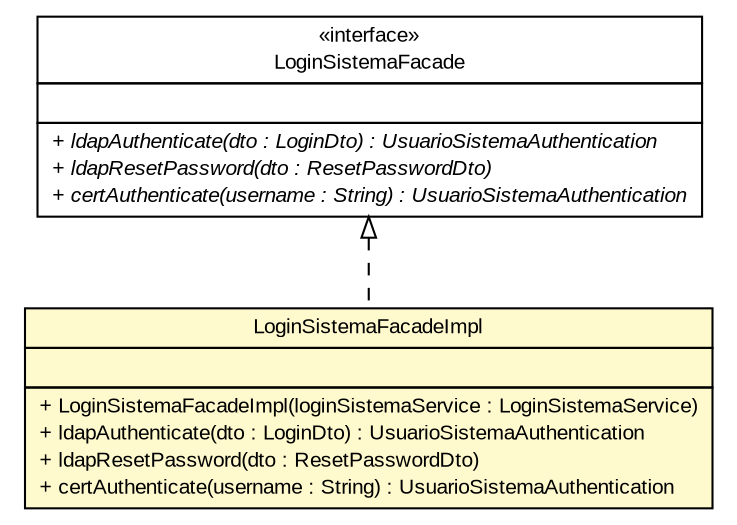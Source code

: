 #!/usr/local/bin/dot
#
# Class diagram 
# Generated by UMLGraph version R5_6 (http://www.umlgraph.org/)
#

digraph G {
	edge [fontname="arial",fontsize=10,labelfontname="arial",labelfontsize=10];
	node [fontname="arial",fontsize=10,shape=plaintext];
	nodesep=0.25;
	ranksep=0.5;
	// br.gov.to.sefaz.seg.business.authentication.facade.LoginSistemaFacade
	c17529 [label=<<table title="br.gov.to.sefaz.seg.business.authentication.facade.LoginSistemaFacade" border="0" cellborder="1" cellspacing="0" cellpadding="2" port="p" href="../LoginSistemaFacade.html">
		<tr><td><table border="0" cellspacing="0" cellpadding="1">
<tr><td align="center" balign="center"> &#171;interface&#187; </td></tr>
<tr><td align="center" balign="center"> LoginSistemaFacade </td></tr>
		</table></td></tr>
		<tr><td><table border="0" cellspacing="0" cellpadding="1">
<tr><td align="left" balign="left">  </td></tr>
		</table></td></tr>
		<tr><td><table border="0" cellspacing="0" cellpadding="1">
<tr><td align="left" balign="left"><font face="arial italic" point-size="10.0"> + ldapAuthenticate(dto : LoginDto) : UsuarioSistemaAuthentication </font></td></tr>
<tr><td align="left" balign="left"><font face="arial italic" point-size="10.0"> + ldapResetPassword(dto : ResetPasswordDto) </font></td></tr>
<tr><td align="left" balign="left"><font face="arial italic" point-size="10.0"> + certAuthenticate(username : String) : UsuarioSistemaAuthentication </font></td></tr>
		</table></td></tr>
		</table>>, URL="../LoginSistemaFacade.html", fontname="arial", fontcolor="black", fontsize=10.0];
	// br.gov.to.sefaz.seg.business.authentication.facade.impl.LoginSistemaFacadeImpl
	c17531 [label=<<table title="br.gov.to.sefaz.seg.business.authentication.facade.impl.LoginSistemaFacadeImpl" border="0" cellborder="1" cellspacing="0" cellpadding="2" port="p" bgcolor="lemonChiffon" href="./LoginSistemaFacadeImpl.html">
		<tr><td><table border="0" cellspacing="0" cellpadding="1">
<tr><td align="center" balign="center"> LoginSistemaFacadeImpl </td></tr>
		</table></td></tr>
		<tr><td><table border="0" cellspacing="0" cellpadding="1">
<tr><td align="left" balign="left">  </td></tr>
		</table></td></tr>
		<tr><td><table border="0" cellspacing="0" cellpadding="1">
<tr><td align="left" balign="left"> + LoginSistemaFacadeImpl(loginSistemaService : LoginSistemaService) </td></tr>
<tr><td align="left" balign="left"> + ldapAuthenticate(dto : LoginDto) : UsuarioSistemaAuthentication </td></tr>
<tr><td align="left" balign="left"> + ldapResetPassword(dto : ResetPasswordDto) </td></tr>
<tr><td align="left" balign="left"> + certAuthenticate(username : String) : UsuarioSistemaAuthentication </td></tr>
		</table></td></tr>
		</table>>, URL="./LoginSistemaFacadeImpl.html", fontname="arial", fontcolor="black", fontsize=10.0];
	//br.gov.to.sefaz.seg.business.authentication.facade.impl.LoginSistemaFacadeImpl implements br.gov.to.sefaz.seg.business.authentication.facade.LoginSistemaFacade
	c17529:p -> c17531:p [dir=back,arrowtail=empty,style=dashed];
}

